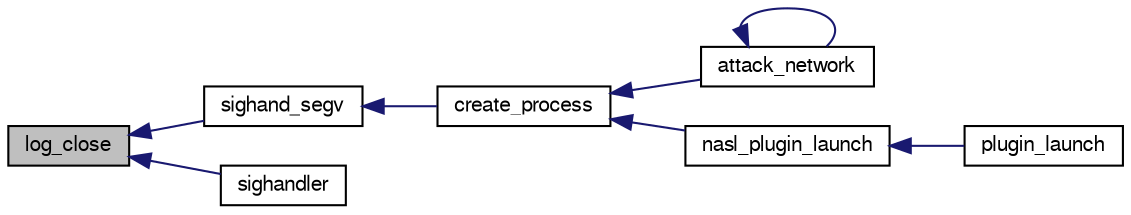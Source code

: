 digraph G
{
  bgcolor="transparent";
  edge [fontname="FreeSans",fontsize="10",labelfontname="FreeSans",labelfontsize="10"];
  node [fontname="FreeSans",fontsize="10",shape=record];
  rankdir=LR;
  Node1 [label="log_close",height=0.2,width=0.4,color="black", fillcolor="grey75", style="filled" fontcolor="black"];
  Node1 -> Node2 [dir=back,color="midnightblue",fontsize="10",style="solid",fontname="FreeSans"];
  Node2 [label="sighand_segv",height=0.2,width=0.4,color="black",URL="$sighand_8h.html#ac01ccf3a871f92b52595314e836dee5e"];
  Node2 -> Node3 [dir=back,color="midnightblue",fontsize="10",style="solid",fontname="FreeSans"];
  Node3 [label="create_process",height=0.2,width=0.4,color="black",URL="$processes_8h.html#a33bddbaad1f0131543a4c9dfdb21cea3",tooltip="Create a new process (fork)."];
  Node3 -> Node4 [dir=back,color="midnightblue",fontsize="10",style="solid",fontname="FreeSans"];
  Node4 [label="attack_network",height=0.2,width=0.4,color="black",URL="$attack_8h.html#a8487544e41baa26d15e4f9a91e4b34b8",tooltip="Attack a whole network."];
  Node4 -> Node4 [dir=back,color="midnightblue",fontsize="10",style="solid",fontname="FreeSans"];
  Node3 -> Node5 [dir=back,color="midnightblue",fontsize="10",style="solid",fontname="FreeSans"];
  Node5 [label="nasl_plugin_launch",height=0.2,width=0.4,color="black",URL="$pluginload_8h.html#a8f0adeb1351ad9c6d13fbddcd46368ed",tooltip="Launch a NASL plugin."];
  Node5 -> Node6 [dir=back,color="midnightblue",fontsize="10",style="solid",fontname="FreeSans"];
  Node6 [label="plugin_launch",height=0.2,width=0.4,color="black",URL="$pluginlaunch_8c.html#a98de3d0683725309ac112c7ae19cd0fe"];
  Node1 -> Node7 [dir=back,color="midnightblue",fontsize="10",style="solid",fontname="FreeSans"];
  Node7 [label="sighandler",height=0.2,width=0.4,color="black",URL="$sighand_8h.html#ab49a8b235c986751a39511f51f89fee2"];
}
